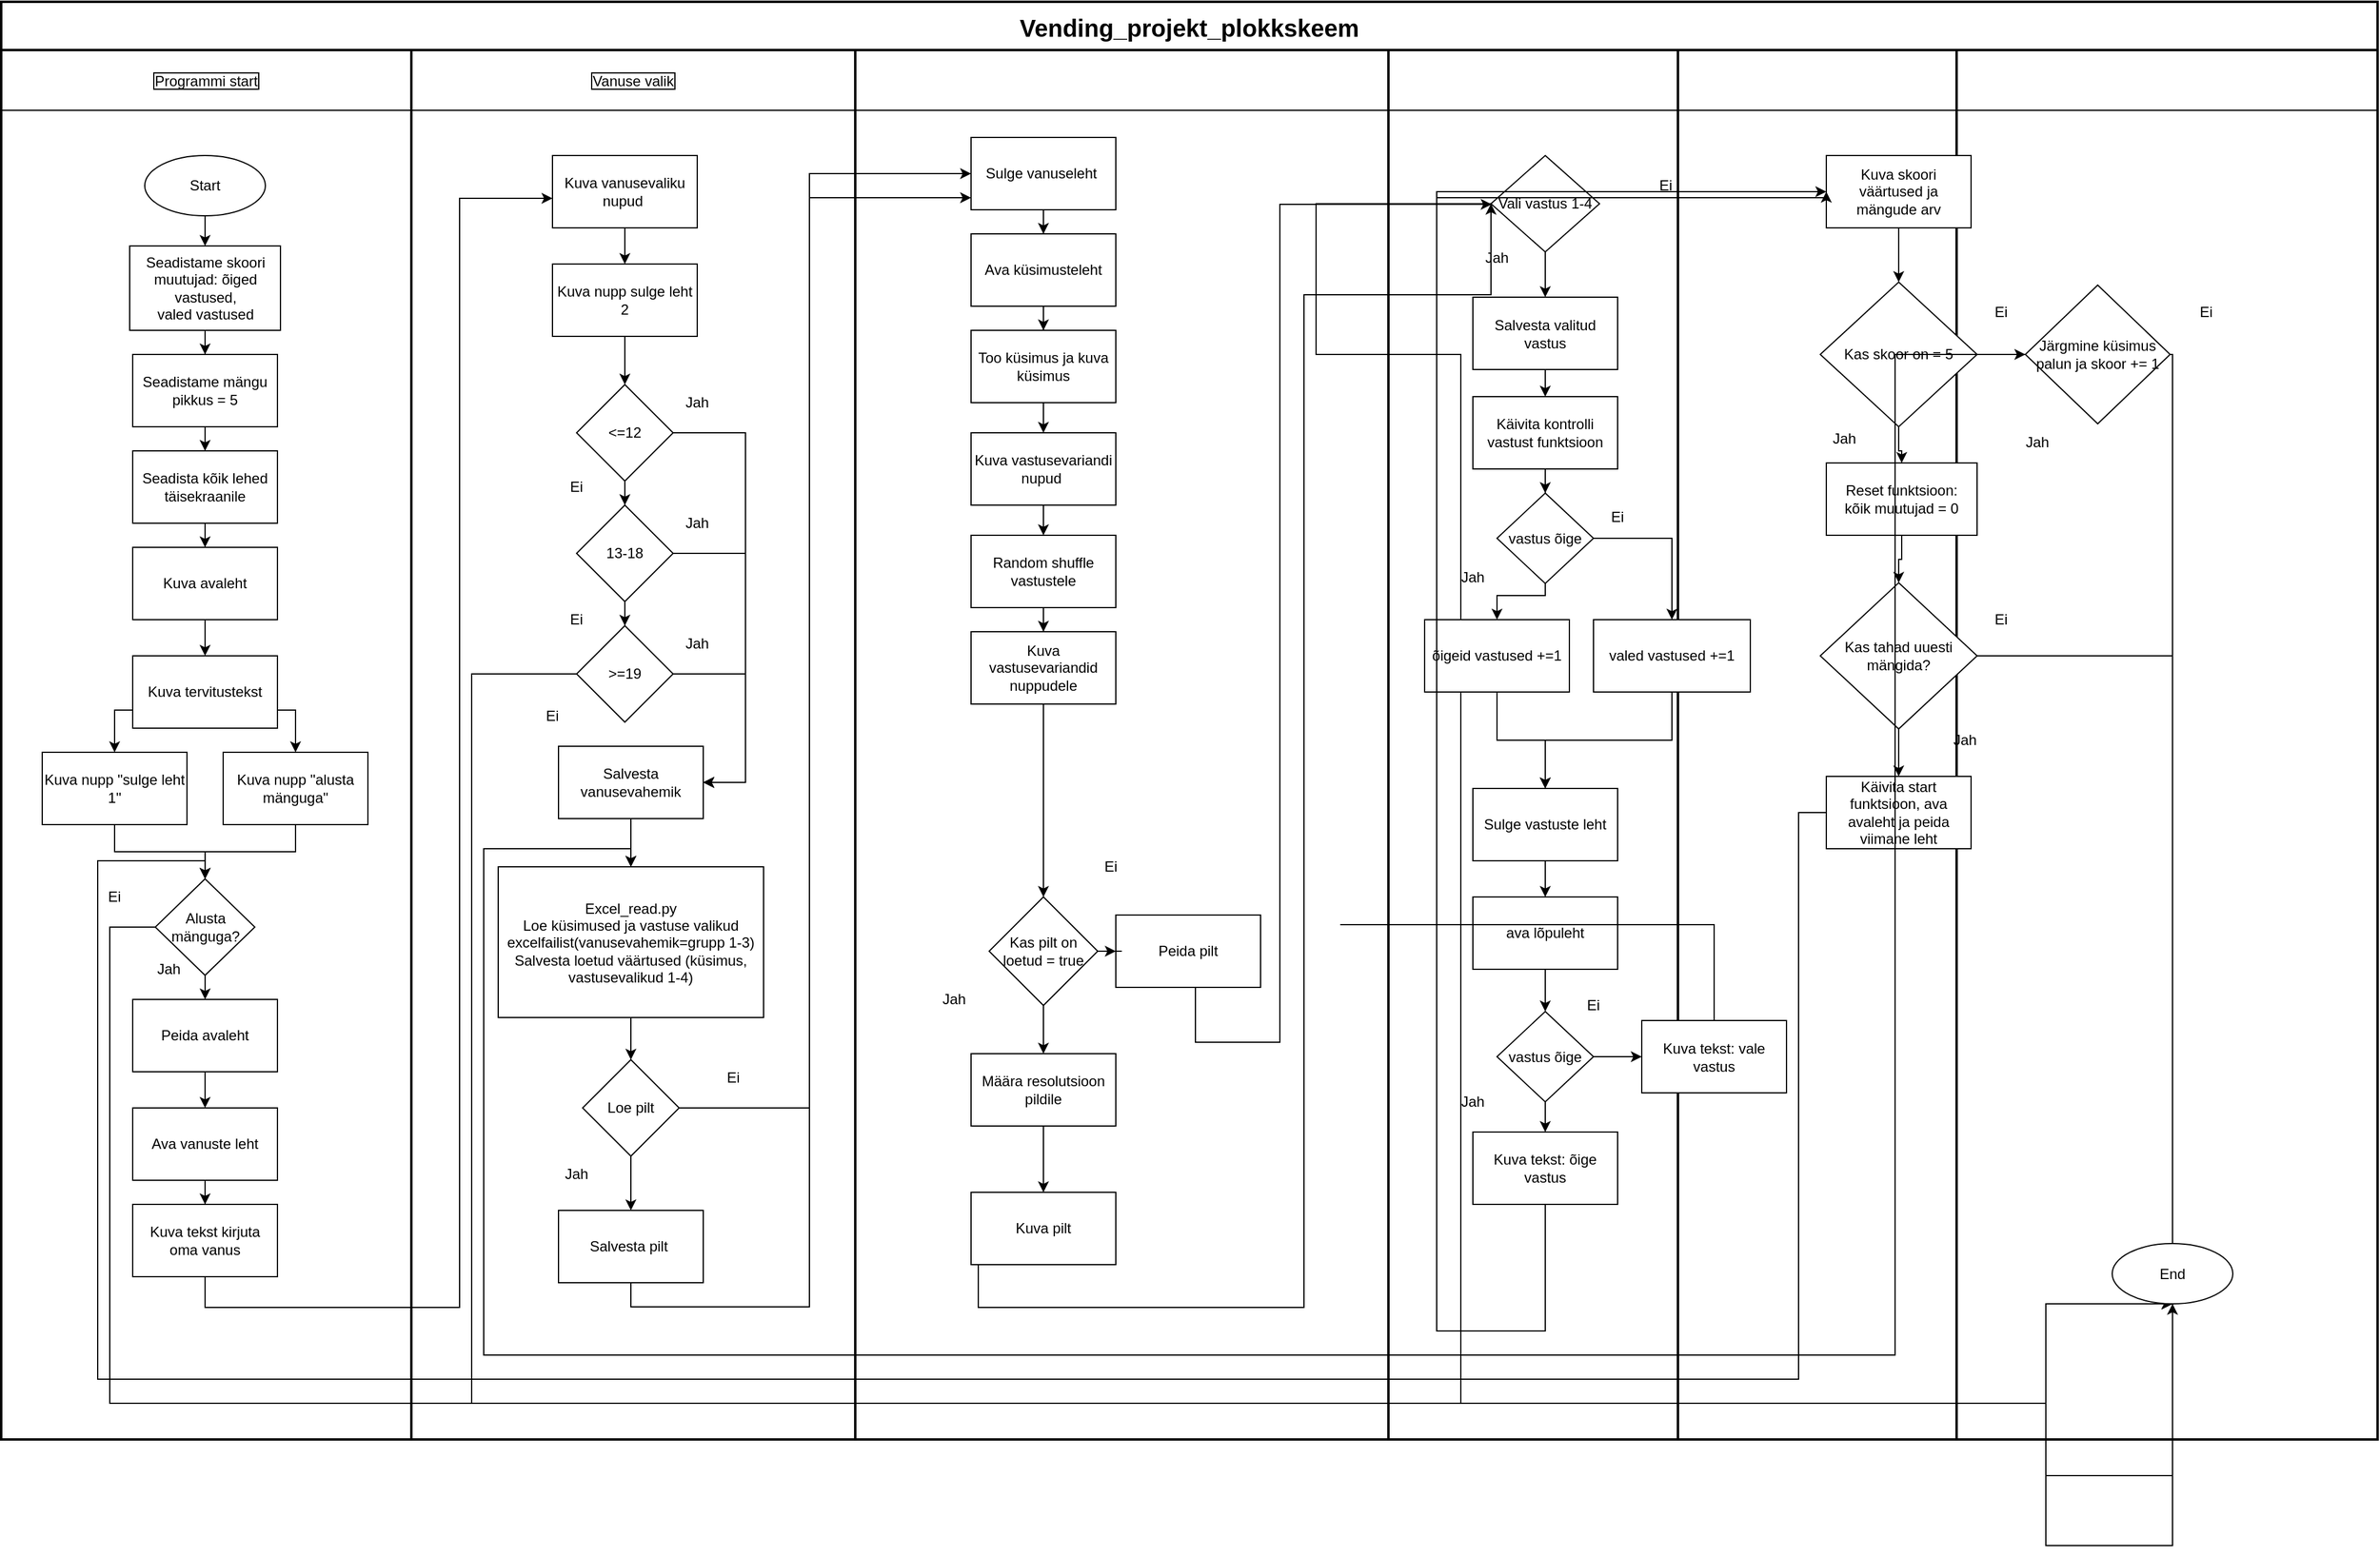 <mxfile version="20.6.0" type="github" pages="2">
  <diagram id="C5RBs43oDa-KdzZeNtuy" name="Test.py">
    <mxGraphModel dx="4091" dy="1058" grid="1" gridSize="10" guides="1" tooltips="1" connect="1" arrows="1" fold="1" page="1" pageScale="1" pageWidth="2339" pageHeight="3300" math="0" shadow="0">
      <root>
        <mxCell id="WIyWlLk6GJQsqaUBKTNV-0" />
        <mxCell id="WIyWlLk6GJQsqaUBKTNV-1" parent="WIyWlLk6GJQsqaUBKTNV-0" />
        <mxCell id="kF8S6U2vxt8Kwid--zTk-12" value="" style="edgeStyle=orthogonalEdgeStyle;rounded=0;orthogonalLoop=1;jettySize=auto;html=1;entryX=0.5;entryY=1;entryDx=0;entryDy=0;exitX=0;exitY=0.5;exitDx=0;exitDy=0;" edge="1" parent="WIyWlLk6GJQsqaUBKTNV-1" source="kF8S6U2vxt8Kwid--zTk-17" target="kF8S6U2vxt8Kwid--zTk-10">
          <mxGeometry relative="1" as="geometry">
            <mxPoint x="90" y="910" as="sourcePoint" />
            <mxPoint x="860" y="650" as="targetPoint" />
            <Array as="points">
              <mxPoint x="20" y="785" />
              <mxPoint x="20" y="1180" />
              <mxPoint x="1625" y="1180" />
              <mxPoint x="1625" y="1298" />
              <mxPoint x="1730" y="1298" />
            </Array>
          </mxGeometry>
        </mxCell>
        <mxCell id="kF8S6U2vxt8Kwid--zTk-41" value="" style="edgeStyle=orthogonalEdgeStyle;rounded=0;orthogonalLoop=1;jettySize=auto;html=1;exitX=0;exitY=0.5;exitDx=0;exitDy=0;entryX=0.5;entryY=1;entryDx=0;entryDy=0;" edge="1" parent="WIyWlLk6GJQsqaUBKTNV-1" source="kF8S6U2vxt8Kwid--zTk-38" target="kF8S6U2vxt8Kwid--zTk-10">
          <mxGeometry relative="1" as="geometry">
            <mxPoint x="860" y="510" as="targetPoint" />
            <Array as="points">
              <mxPoint x="320" y="575" />
              <mxPoint x="320" y="1180" />
              <mxPoint x="1625" y="1180" />
              <mxPoint x="1625" y="1098" />
            </Array>
          </mxGeometry>
        </mxCell>
        <mxCell id="kF8S6U2vxt8Kwid--zTk-154" value="" style="edgeStyle=orthogonalEdgeStyle;rounded=0;orthogonalLoop=1;jettySize=auto;html=1;entryX=0.5;entryY=1;entryDx=0;entryDy=0;" edge="1" parent="WIyWlLk6GJQsqaUBKTNV-1" source="kF8S6U2vxt8Kwid--zTk-146" target="kF8S6U2vxt8Kwid--zTk-10">
          <mxGeometry relative="1" as="geometry">
            <mxPoint x="1350" y="915" as="targetPoint" />
            <Array as="points">
              <mxPoint x="1730" y="560" />
              <mxPoint x="1730" y="1240" />
              <mxPoint x="1625" y="1240" />
            </Array>
          </mxGeometry>
        </mxCell>
        <mxCell id="kF8S6U2vxt8Kwid--zTk-171" value="" style="edgeStyle=orthogonalEdgeStyle;rounded=0;orthogonalLoop=1;jettySize=auto;html=1;entryX=0.5;entryY=1;entryDx=0;entryDy=0;" edge="1" parent="WIyWlLk6GJQsqaUBKTNV-1" source="kF8S6U2vxt8Kwid--zTk-166" target="kF8S6U2vxt8Kwid--zTk-10">
          <mxGeometry relative="1" as="geometry">
            <mxPoint x="1550" y="310" as="targetPoint" />
            <Array as="points">
              <mxPoint x="1730" y="310" />
              <mxPoint x="1730" y="1240" />
              <mxPoint x="1625" y="1240" />
            </Array>
          </mxGeometry>
        </mxCell>
        <mxCell id="kF8S6U2vxt8Kwid--zTk-175" value="" style="edgeStyle=orthogonalEdgeStyle;rounded=0;orthogonalLoop=1;jettySize=auto;html=1;entryX=0.5;entryY=1;entryDx=0;entryDy=0;" edge="1" parent="WIyWlLk6GJQsqaUBKTNV-1" source="kF8S6U2vxt8Kwid--zTk-173" target="kF8S6U2vxt8Kwid--zTk-10">
          <mxGeometry relative="1" as="geometry">
            <mxPoint x="1300" y="440" as="targetPoint" />
            <Array as="points">
              <mxPoint x="1020" y="310" />
              <mxPoint x="1140" y="310" />
              <mxPoint x="1140" y="1180" />
              <mxPoint x="1625" y="1180" />
              <mxPoint x="1625" y="1098" />
            </Array>
          </mxGeometry>
        </mxCell>
        <mxCell id="kF8S6U2vxt8Kwid--zTk-196" value="Vending_projekt_plokkskeem" style="shape=table;childLayout=tableLayout;startSize=40;collapsible=0;recursiveResize=0;expand=0;strokeWidth=2;fontSize=20;strokeColor=#000000;fontStyle=1" vertex="1" parent="WIyWlLk6GJQsqaUBKTNV-1">
          <mxGeometry x="-70" y="17.5" width="1970" height="1192.5" as="geometry" />
        </mxCell>
        <mxCell id="kF8S6U2vxt8Kwid--zTk-197" value="" style="shape=tableRow;horizontal=0;swimlaneHead=0;swimlaneBody=0;top=0;left=0;bottom=0;right=0;dropTarget=0;fontStyle=0;fillColor=none;points=[[0,0.5],[1,0.5]];portConstraint=eastwest;startSize=0;collapsible=0;recursiveResize=0;expand=0;" vertex="1" parent="kF8S6U2vxt8Kwid--zTk-196">
          <mxGeometry y="40" width="1970" height="1153" as="geometry" />
        </mxCell>
        <mxCell id="kF8S6U2vxt8Kwid--zTk-198" value="Programmi start" style="swimlane;swimlaneHead=0;swimlaneBody=0;fontStyle=0;connectable=0;fillColor=none;startSize=50;collapsible=0;recursiveResize=0;expand=0;labelBorderColor=default;" vertex="1" parent="kF8S6U2vxt8Kwid--zTk-197">
          <mxGeometry width="340" height="1153" as="geometry">
            <mxRectangle width="340" height="1153" as="alternateBounds" />
          </mxGeometry>
        </mxCell>
        <mxCell id="ykiYjJNZv1uQ2afATDwy-26" value="Start" style="ellipse;whiteSpace=wrap;html=1;" vertex="1" parent="kF8S6U2vxt8Kwid--zTk-198">
          <mxGeometry x="119" y="87.5" width="100" height="50" as="geometry" />
        </mxCell>
        <mxCell id="ykiYjJNZv1uQ2afATDwy-27" value="Seadistame skoori muutujad: õiged vastused,&lt;br&gt;valed vastused" style="whiteSpace=wrap;html=1;" vertex="1" parent="kF8S6U2vxt8Kwid--zTk-198">
          <mxGeometry x="106.5" y="162.5" width="125" height="70" as="geometry" />
        </mxCell>
        <mxCell id="ykiYjJNZv1uQ2afATDwy-28" value="" style="edgeStyle=orthogonalEdgeStyle;rounded=0;orthogonalLoop=1;jettySize=auto;html=1;" edge="1" parent="kF8S6U2vxt8Kwid--zTk-198" source="ykiYjJNZv1uQ2afATDwy-26" target="ykiYjJNZv1uQ2afATDwy-27">
          <mxGeometry relative="1" as="geometry" />
        </mxCell>
        <mxCell id="ykiYjJNZv1uQ2afATDwy-29" value="Seadistame mängu pikkus = 5" style="whiteSpace=wrap;html=1;" vertex="1" parent="kF8S6U2vxt8Kwid--zTk-198">
          <mxGeometry x="109" y="252.5" width="120" height="60" as="geometry" />
        </mxCell>
        <mxCell id="ykiYjJNZv1uQ2afATDwy-30" value="" style="edgeStyle=orthogonalEdgeStyle;rounded=0;orthogonalLoop=1;jettySize=auto;html=1;" edge="1" parent="kF8S6U2vxt8Kwid--zTk-198" source="ykiYjJNZv1uQ2afATDwy-27" target="ykiYjJNZv1uQ2afATDwy-29">
          <mxGeometry relative="1" as="geometry" />
        </mxCell>
        <mxCell id="kF8S6U2vxt8Kwid--zTk-0" value="Seadista kõik lehed täisekraanile" style="whiteSpace=wrap;html=1;" vertex="1" parent="kF8S6U2vxt8Kwid--zTk-198">
          <mxGeometry x="109" y="332.5" width="120" height="60" as="geometry" />
        </mxCell>
        <mxCell id="kF8S6U2vxt8Kwid--zTk-1" value="" style="edgeStyle=orthogonalEdgeStyle;rounded=0;orthogonalLoop=1;jettySize=auto;html=1;" edge="1" parent="kF8S6U2vxt8Kwid--zTk-198" source="ykiYjJNZv1uQ2afATDwy-29" target="kF8S6U2vxt8Kwid--zTk-0">
          <mxGeometry relative="1" as="geometry" />
        </mxCell>
        <mxCell id="kF8S6U2vxt8Kwid--zTk-2" value="Kuva avaleht" style="whiteSpace=wrap;html=1;" vertex="1" parent="kF8S6U2vxt8Kwid--zTk-198">
          <mxGeometry x="109" y="412.5" width="120" height="60" as="geometry" />
        </mxCell>
        <mxCell id="kF8S6U2vxt8Kwid--zTk-3" value="" style="edgeStyle=orthogonalEdgeStyle;rounded=0;orthogonalLoop=1;jettySize=auto;html=1;" edge="1" parent="kF8S6U2vxt8Kwid--zTk-198" source="kF8S6U2vxt8Kwid--zTk-0" target="kF8S6U2vxt8Kwid--zTk-2">
          <mxGeometry relative="1" as="geometry" />
        </mxCell>
        <mxCell id="kF8S6U2vxt8Kwid--zTk-4" value="Kuva tervitustekst" style="whiteSpace=wrap;html=1;" vertex="1" parent="kF8S6U2vxt8Kwid--zTk-198">
          <mxGeometry x="109" y="502.5" width="120" height="60" as="geometry" />
        </mxCell>
        <mxCell id="kF8S6U2vxt8Kwid--zTk-5" value="" style="edgeStyle=orthogonalEdgeStyle;rounded=0;orthogonalLoop=1;jettySize=auto;html=1;" edge="1" parent="kF8S6U2vxt8Kwid--zTk-198" source="kF8S6U2vxt8Kwid--zTk-2" target="kF8S6U2vxt8Kwid--zTk-4">
          <mxGeometry relative="1" as="geometry" />
        </mxCell>
        <mxCell id="kF8S6U2vxt8Kwid--zTk-6" value="Kuva nupp &quot;alusta mänguga&quot;" style="whiteSpace=wrap;html=1;" vertex="1" parent="kF8S6U2vxt8Kwid--zTk-198">
          <mxGeometry x="184" y="582.5" width="120" height="60" as="geometry" />
        </mxCell>
        <mxCell id="kF8S6U2vxt8Kwid--zTk-7" value="" style="edgeStyle=orthogonalEdgeStyle;rounded=0;orthogonalLoop=1;jettySize=auto;html=1;entryX=0.5;entryY=0;entryDx=0;entryDy=0;" edge="1" parent="kF8S6U2vxt8Kwid--zTk-198" source="kF8S6U2vxt8Kwid--zTk-4" target="kF8S6U2vxt8Kwid--zTk-6">
          <mxGeometry relative="1" as="geometry">
            <Array as="points">
              <mxPoint x="169" y="547.5" />
              <mxPoint x="244" y="547.5" />
            </Array>
          </mxGeometry>
        </mxCell>
        <mxCell id="kF8S6U2vxt8Kwid--zTk-8" value="Kuva nupp &quot;sulge leht 1&quot;" style="whiteSpace=wrap;html=1;" vertex="1" parent="kF8S6U2vxt8Kwid--zTk-198">
          <mxGeometry x="34" y="582.5" width="120" height="60" as="geometry" />
        </mxCell>
        <mxCell id="kF8S6U2vxt8Kwid--zTk-9" value="" style="edgeStyle=orthogonalEdgeStyle;rounded=0;orthogonalLoop=1;jettySize=auto;html=1;" edge="1" parent="kF8S6U2vxt8Kwid--zTk-198" source="kF8S6U2vxt8Kwid--zTk-4" target="kF8S6U2vxt8Kwid--zTk-8">
          <mxGeometry relative="1" as="geometry">
            <Array as="points">
              <mxPoint x="169" y="547.5" />
              <mxPoint x="94" y="547.5" />
            </Array>
          </mxGeometry>
        </mxCell>
        <mxCell id="kF8S6U2vxt8Kwid--zTk-13" value="Peida avaleht" style="whiteSpace=wrap;html=1;" vertex="1" parent="kF8S6U2vxt8Kwid--zTk-198">
          <mxGeometry x="109" y="787.5" width="120" height="60" as="geometry" />
        </mxCell>
        <mxCell id="kF8S6U2vxt8Kwid--zTk-15" value="Ava vanuste leht" style="whiteSpace=wrap;html=1;" vertex="1" parent="kF8S6U2vxt8Kwid--zTk-198">
          <mxGeometry x="109" y="877.5" width="120" height="60" as="geometry" />
        </mxCell>
        <mxCell id="kF8S6U2vxt8Kwid--zTk-16" value="" style="edgeStyle=orthogonalEdgeStyle;rounded=0;orthogonalLoop=1;jettySize=auto;html=1;" edge="1" parent="kF8S6U2vxt8Kwid--zTk-198" source="kF8S6U2vxt8Kwid--zTk-13" target="kF8S6U2vxt8Kwid--zTk-15">
          <mxGeometry relative="1" as="geometry" />
        </mxCell>
        <mxCell id="kF8S6U2vxt8Kwid--zTk-21" value="" style="edgeStyle=orthogonalEdgeStyle;rounded=0;orthogonalLoop=1;jettySize=auto;html=1;" edge="1" parent="kF8S6U2vxt8Kwid--zTk-198" source="kF8S6U2vxt8Kwid--zTk-17" target="kF8S6U2vxt8Kwid--zTk-13">
          <mxGeometry relative="1" as="geometry" />
        </mxCell>
        <mxCell id="kF8S6U2vxt8Kwid--zTk-17" value="Alusta mänguga?" style="rhombus;whiteSpace=wrap;html=1;" vertex="1" parent="kF8S6U2vxt8Kwid--zTk-198">
          <mxGeometry x="127.75" y="687.5" width="82.5" height="80" as="geometry" />
        </mxCell>
        <mxCell id="kF8S6U2vxt8Kwid--zTk-20" value="" style="edgeStyle=orthogonalEdgeStyle;rounded=0;orthogonalLoop=1;jettySize=auto;html=1;" edge="1" parent="kF8S6U2vxt8Kwid--zTk-198" source="kF8S6U2vxt8Kwid--zTk-6" target="kF8S6U2vxt8Kwid--zTk-17">
          <mxGeometry relative="1" as="geometry" />
        </mxCell>
        <mxCell id="kF8S6U2vxt8Kwid--zTk-19" value="" style="edgeStyle=orthogonalEdgeStyle;rounded=0;orthogonalLoop=1;jettySize=auto;html=1;" edge="1" parent="kF8S6U2vxt8Kwid--zTk-198" source="kF8S6U2vxt8Kwid--zTk-8" target="kF8S6U2vxt8Kwid--zTk-17">
          <mxGeometry relative="1" as="geometry" />
        </mxCell>
        <mxCell id="kF8S6U2vxt8Kwid--zTk-22" value="Ei" style="text;html=1;strokeColor=none;fillColor=none;align=center;verticalAlign=middle;whiteSpace=wrap;rounded=0;" vertex="1" parent="kF8S6U2vxt8Kwid--zTk-198">
          <mxGeometry x="64" y="687.5" width="60" height="30" as="geometry" />
        </mxCell>
        <mxCell id="kF8S6U2vxt8Kwid--zTk-23" value="Jah" style="text;html=1;strokeColor=none;fillColor=none;align=center;verticalAlign=middle;whiteSpace=wrap;rounded=0;" vertex="1" parent="kF8S6U2vxt8Kwid--zTk-198">
          <mxGeometry x="109" y="747.5" width="60" height="30" as="geometry" />
        </mxCell>
        <mxCell id="kF8S6U2vxt8Kwid--zTk-24" value="Kuva tekst kirjuta oma vanus" style="whiteSpace=wrap;html=1;" vertex="1" parent="kF8S6U2vxt8Kwid--zTk-198">
          <mxGeometry x="109" y="957.5" width="120" height="60" as="geometry" />
        </mxCell>
        <mxCell id="kF8S6U2vxt8Kwid--zTk-25" value="" style="edgeStyle=orthogonalEdgeStyle;rounded=0;orthogonalLoop=1;jettySize=auto;html=1;" edge="1" parent="kF8S6U2vxt8Kwid--zTk-198" source="kF8S6U2vxt8Kwid--zTk-15" target="kF8S6U2vxt8Kwid--zTk-24">
          <mxGeometry relative="1" as="geometry" />
        </mxCell>
        <mxCell id="kF8S6U2vxt8Kwid--zTk-199" value="Vanuse valik" style="swimlane;swimlaneHead=0;swimlaneBody=0;fontStyle=0;connectable=0;fillColor=none;startSize=50;collapsible=0;recursiveResize=0;expand=0;labelBorderColor=default;labelBackgroundColor=none;" vertex="1" parent="kF8S6U2vxt8Kwid--zTk-197">
          <mxGeometry x="340" width="368" height="1153" as="geometry">
            <mxRectangle width="368" height="1153" as="alternateBounds" />
          </mxGeometry>
        </mxCell>
        <mxCell id="kF8S6U2vxt8Kwid--zTk-27" value="Kuva vanusevaliku nupud&amp;nbsp;" style="whiteSpace=wrap;html=1;" vertex="1" parent="kF8S6U2vxt8Kwid--zTk-199">
          <mxGeometry x="117" y="87.5" width="120" height="60" as="geometry" />
        </mxCell>
        <mxCell id="kF8S6U2vxt8Kwid--zTk-32" value="Kuva nupp sulge leht 2" style="whiteSpace=wrap;html=1;" vertex="1" parent="kF8S6U2vxt8Kwid--zTk-199">
          <mxGeometry x="117" y="177.5" width="120" height="60" as="geometry" />
        </mxCell>
        <mxCell id="kF8S6U2vxt8Kwid--zTk-33" value="" style="edgeStyle=orthogonalEdgeStyle;rounded=0;orthogonalLoop=1;jettySize=auto;html=1;" edge="1" parent="kF8S6U2vxt8Kwid--zTk-199" source="kF8S6U2vxt8Kwid--zTk-27" target="kF8S6U2vxt8Kwid--zTk-32">
          <mxGeometry relative="1" as="geometry" />
        </mxCell>
        <mxCell id="kF8S6U2vxt8Kwid--zTk-34" value="&amp;lt;=12" style="rhombus;whiteSpace=wrap;html=1;" vertex="1" parent="kF8S6U2vxt8Kwid--zTk-199">
          <mxGeometry x="137" y="277.5" width="80" height="80" as="geometry" />
        </mxCell>
        <mxCell id="kF8S6U2vxt8Kwid--zTk-35" value="" style="edgeStyle=orthogonalEdgeStyle;rounded=0;orthogonalLoop=1;jettySize=auto;html=1;" edge="1" parent="kF8S6U2vxt8Kwid--zTk-199" source="kF8S6U2vxt8Kwid--zTk-32" target="kF8S6U2vxt8Kwid--zTk-34">
          <mxGeometry relative="1" as="geometry" />
        </mxCell>
        <mxCell id="kF8S6U2vxt8Kwid--zTk-36" value="13-18" style="rhombus;whiteSpace=wrap;html=1;" vertex="1" parent="kF8S6U2vxt8Kwid--zTk-199">
          <mxGeometry x="137" y="377.5" width="80" height="80" as="geometry" />
        </mxCell>
        <mxCell id="kF8S6U2vxt8Kwid--zTk-37" value="" style="edgeStyle=orthogonalEdgeStyle;rounded=0;orthogonalLoop=1;jettySize=auto;html=1;" edge="1" parent="kF8S6U2vxt8Kwid--zTk-199" source="kF8S6U2vxt8Kwid--zTk-34" target="kF8S6U2vxt8Kwid--zTk-36">
          <mxGeometry relative="1" as="geometry" />
        </mxCell>
        <mxCell id="kF8S6U2vxt8Kwid--zTk-38" value="&amp;gt;=19" style="rhombus;whiteSpace=wrap;html=1;" vertex="1" parent="kF8S6U2vxt8Kwid--zTk-199">
          <mxGeometry x="137" y="477.5" width="80" height="80" as="geometry" />
        </mxCell>
        <mxCell id="kF8S6U2vxt8Kwid--zTk-39" value="" style="edgeStyle=orthogonalEdgeStyle;rounded=0;orthogonalLoop=1;jettySize=auto;html=1;" edge="1" parent="kF8S6U2vxt8Kwid--zTk-199" source="kF8S6U2vxt8Kwid--zTk-36" target="kF8S6U2vxt8Kwid--zTk-38">
          <mxGeometry relative="1" as="geometry" />
        </mxCell>
        <mxCell id="kF8S6U2vxt8Kwid--zTk-42" value="Salvesta vanusevahemik" style="whiteSpace=wrap;html=1;" vertex="1" parent="kF8S6U2vxt8Kwid--zTk-199">
          <mxGeometry x="122" y="577.5" width="120" height="60" as="geometry" />
        </mxCell>
        <mxCell id="kF8S6U2vxt8Kwid--zTk-43" value="" style="edgeStyle=orthogonalEdgeStyle;rounded=0;orthogonalLoop=1;jettySize=auto;html=1;entryX=1;entryY=0.5;entryDx=0;entryDy=0;" edge="1" parent="kF8S6U2vxt8Kwid--zTk-199" source="kF8S6U2vxt8Kwid--zTk-34" target="kF8S6U2vxt8Kwid--zTk-42">
          <mxGeometry relative="1" as="geometry">
            <Array as="points">
              <mxPoint x="277" y="317.5" />
              <mxPoint x="277" y="607.5" />
            </Array>
          </mxGeometry>
        </mxCell>
        <mxCell id="kF8S6U2vxt8Kwid--zTk-47" value="" style="edgeStyle=orthogonalEdgeStyle;rounded=0;orthogonalLoop=1;jettySize=auto;html=1;entryX=1;entryY=0.5;entryDx=0;entryDy=0;" edge="1" parent="kF8S6U2vxt8Kwid--zTk-199" source="kF8S6U2vxt8Kwid--zTk-36" target="kF8S6U2vxt8Kwid--zTk-42">
          <mxGeometry relative="1" as="geometry">
            <Array as="points">
              <mxPoint x="277" y="417.5" />
              <mxPoint x="277" y="607.5" />
            </Array>
          </mxGeometry>
        </mxCell>
        <mxCell id="kF8S6U2vxt8Kwid--zTk-51" value="" style="edgeStyle=orthogonalEdgeStyle;rounded=0;orthogonalLoop=1;jettySize=auto;html=1;entryX=1;entryY=0.5;entryDx=0;entryDy=0;" edge="1" parent="kF8S6U2vxt8Kwid--zTk-199" source="kF8S6U2vxt8Kwid--zTk-38" target="kF8S6U2vxt8Kwid--zTk-42">
          <mxGeometry relative="1" as="geometry">
            <mxPoint x="477" y="257.5" as="targetPoint" />
            <Array as="points">
              <mxPoint x="277" y="517.5" />
              <mxPoint x="277" y="607.5" />
            </Array>
          </mxGeometry>
        </mxCell>
        <mxCell id="kF8S6U2vxt8Kwid--zTk-44" value="Jah" style="text;html=1;strokeColor=none;fillColor=none;align=center;verticalAlign=middle;whiteSpace=wrap;rounded=0;" vertex="1" parent="kF8S6U2vxt8Kwid--zTk-199">
          <mxGeometry x="207" y="277.5" width="60" height="30" as="geometry" />
        </mxCell>
        <mxCell id="kF8S6U2vxt8Kwid--zTk-45" value="Ei" style="text;html=1;strokeColor=none;fillColor=none;align=center;verticalAlign=middle;whiteSpace=wrap;rounded=0;" vertex="1" parent="kF8S6U2vxt8Kwid--zTk-199">
          <mxGeometry x="107" y="347.5" width="60" height="30" as="geometry" />
        </mxCell>
        <mxCell id="kF8S6U2vxt8Kwid--zTk-48" value="Jah" style="text;html=1;strokeColor=none;fillColor=none;align=center;verticalAlign=middle;whiteSpace=wrap;rounded=0;" vertex="1" parent="kF8S6U2vxt8Kwid--zTk-199">
          <mxGeometry x="207" y="377.5" width="60" height="30" as="geometry" />
        </mxCell>
        <mxCell id="kF8S6U2vxt8Kwid--zTk-49" value="Ei" style="text;html=1;strokeColor=none;fillColor=none;align=center;verticalAlign=middle;whiteSpace=wrap;rounded=0;" vertex="1" parent="kF8S6U2vxt8Kwid--zTk-199">
          <mxGeometry x="107" y="457.5" width="60" height="30" as="geometry" />
        </mxCell>
        <mxCell id="kF8S6U2vxt8Kwid--zTk-52" value="Ei" style="text;html=1;strokeColor=none;fillColor=none;align=center;verticalAlign=middle;whiteSpace=wrap;rounded=0;" vertex="1" parent="kF8S6U2vxt8Kwid--zTk-199">
          <mxGeometry x="87" y="537.5" width="60" height="30" as="geometry" />
        </mxCell>
        <mxCell id="kF8S6U2vxt8Kwid--zTk-57" value="Jah" style="text;html=1;strokeColor=none;fillColor=none;align=center;verticalAlign=middle;whiteSpace=wrap;rounded=0;" vertex="1" parent="kF8S6U2vxt8Kwid--zTk-199">
          <mxGeometry x="207" y="477.5" width="60" height="30" as="geometry" />
        </mxCell>
        <mxCell id="kF8S6U2vxt8Kwid--zTk-58" value="Excel_read.py&lt;br&gt;Loe küsimused ja vastuse valikud excelfailist(vanusevahemik=grupp 1-3)&lt;br&gt;Salvesta loetud väärtused (küsimus, vastusevalikud 1-4)" style="whiteSpace=wrap;html=1;" vertex="1" parent="kF8S6U2vxt8Kwid--zTk-199">
          <mxGeometry x="72" y="677.5" width="220" height="125" as="geometry" />
        </mxCell>
        <mxCell id="kF8S6U2vxt8Kwid--zTk-59" value="" style="edgeStyle=orthogonalEdgeStyle;rounded=0;orthogonalLoop=1;jettySize=auto;html=1;" edge="1" parent="kF8S6U2vxt8Kwid--zTk-199" source="kF8S6U2vxt8Kwid--zTk-42" target="kF8S6U2vxt8Kwid--zTk-58">
          <mxGeometry relative="1" as="geometry" />
        </mxCell>
        <mxCell id="kF8S6U2vxt8Kwid--zTk-63" value="Loe pilt" style="rhombus;whiteSpace=wrap;html=1;" vertex="1" parent="kF8S6U2vxt8Kwid--zTk-199">
          <mxGeometry x="142" y="837.5" width="80" height="80" as="geometry" />
        </mxCell>
        <mxCell id="kF8S6U2vxt8Kwid--zTk-64" value="" style="edgeStyle=orthogonalEdgeStyle;rounded=0;orthogonalLoop=1;jettySize=auto;html=1;" edge="1" parent="kF8S6U2vxt8Kwid--zTk-199" source="kF8S6U2vxt8Kwid--zTk-58" target="kF8S6U2vxt8Kwid--zTk-63">
          <mxGeometry relative="1" as="geometry" />
        </mxCell>
        <mxCell id="kF8S6U2vxt8Kwid--zTk-65" value="Salvesta pilt&amp;nbsp;" style="whiteSpace=wrap;html=1;" vertex="1" parent="kF8S6U2vxt8Kwid--zTk-199">
          <mxGeometry x="122" y="962.5" width="120" height="60" as="geometry" />
        </mxCell>
        <mxCell id="kF8S6U2vxt8Kwid--zTk-66" value="" style="edgeStyle=orthogonalEdgeStyle;rounded=0;orthogonalLoop=1;jettySize=auto;html=1;" edge="1" parent="kF8S6U2vxt8Kwid--zTk-199" source="kF8S6U2vxt8Kwid--zTk-63" target="kF8S6U2vxt8Kwid--zTk-65">
          <mxGeometry relative="1" as="geometry" />
        </mxCell>
        <mxCell id="kF8S6U2vxt8Kwid--zTk-67" value="Jah" style="text;html=1;strokeColor=none;fillColor=none;align=center;verticalAlign=middle;whiteSpace=wrap;rounded=0;" vertex="1" parent="kF8S6U2vxt8Kwid--zTk-199">
          <mxGeometry x="107" y="917.5" width="60" height="30" as="geometry" />
        </mxCell>
        <mxCell id="kF8S6U2vxt8Kwid--zTk-70" value="Ei" style="text;html=1;strokeColor=none;fillColor=none;align=center;verticalAlign=middle;whiteSpace=wrap;rounded=0;" vertex="1" parent="kF8S6U2vxt8Kwid--zTk-199">
          <mxGeometry x="237" y="837.5" width="60" height="30" as="geometry" />
        </mxCell>
        <mxCell id="kF8S6U2vxt8Kwid--zTk-200" value="" style="swimlane;swimlaneHead=0;swimlaneBody=0;fontStyle=0;connectable=0;fillColor=none;startSize=50;collapsible=0;recursiveResize=0;expand=0;" vertex="1" parent="kF8S6U2vxt8Kwid--zTk-197">
          <mxGeometry x="708" width="442" height="1153" as="geometry">
            <mxRectangle width="442" height="1153" as="alternateBounds" />
          </mxGeometry>
        </mxCell>
        <mxCell id="kF8S6U2vxt8Kwid--zTk-95" value="Peida pilt" style="whiteSpace=wrap;html=1;" vertex="1" parent="kF8S6U2vxt8Kwid--zTk-200">
          <mxGeometry x="216" y="717.5" width="120" height="60" as="geometry" />
        </mxCell>
        <mxCell id="kF8S6U2vxt8Kwid--zTk-68" value="Sulge vanuseleht&amp;nbsp;" style="whiteSpace=wrap;html=1;" vertex="1" parent="kF8S6U2vxt8Kwid--zTk-200">
          <mxGeometry x="96" y="72.5" width="120" height="60" as="geometry" />
        </mxCell>
        <mxCell id="kF8S6U2vxt8Kwid--zTk-71" value="Ava küsimusteleht" style="whiteSpace=wrap;html=1;" vertex="1" parent="kF8S6U2vxt8Kwid--zTk-200">
          <mxGeometry x="96" y="152.5" width="120" height="60" as="geometry" />
        </mxCell>
        <mxCell id="kF8S6U2vxt8Kwid--zTk-72" value="" style="edgeStyle=orthogonalEdgeStyle;rounded=0;orthogonalLoop=1;jettySize=auto;html=1;" edge="1" parent="kF8S6U2vxt8Kwid--zTk-200" source="kF8S6U2vxt8Kwid--zTk-68" target="kF8S6U2vxt8Kwid--zTk-71">
          <mxGeometry relative="1" as="geometry" />
        </mxCell>
        <mxCell id="kF8S6U2vxt8Kwid--zTk-78" value="Too küsimus ja kuva küsimus" style="whiteSpace=wrap;html=1;" vertex="1" parent="kF8S6U2vxt8Kwid--zTk-200">
          <mxGeometry x="96" y="232.5" width="120" height="60" as="geometry" />
        </mxCell>
        <mxCell id="kF8S6U2vxt8Kwid--zTk-79" value="" style="edgeStyle=orthogonalEdgeStyle;rounded=0;orthogonalLoop=1;jettySize=auto;html=1;" edge="1" parent="kF8S6U2vxt8Kwid--zTk-200" source="kF8S6U2vxt8Kwid--zTk-71" target="kF8S6U2vxt8Kwid--zTk-78">
          <mxGeometry relative="1" as="geometry" />
        </mxCell>
        <mxCell id="kF8S6U2vxt8Kwid--zTk-80" value="Kuva vastusevariandi nupud&amp;nbsp;" style="whiteSpace=wrap;html=1;" vertex="1" parent="kF8S6U2vxt8Kwid--zTk-200">
          <mxGeometry x="96" y="317.5" width="120" height="60" as="geometry" />
        </mxCell>
        <mxCell id="kF8S6U2vxt8Kwid--zTk-81" value="" style="edgeStyle=orthogonalEdgeStyle;rounded=0;orthogonalLoop=1;jettySize=auto;html=1;" edge="1" parent="kF8S6U2vxt8Kwid--zTk-200" source="kF8S6U2vxt8Kwid--zTk-78" target="kF8S6U2vxt8Kwid--zTk-80">
          <mxGeometry relative="1" as="geometry" />
        </mxCell>
        <mxCell id="kF8S6U2vxt8Kwid--zTk-83" value="Random shuffle vastustele" style="whiteSpace=wrap;html=1;" vertex="1" parent="kF8S6U2vxt8Kwid--zTk-200">
          <mxGeometry x="96" y="402.5" width="120" height="60" as="geometry" />
        </mxCell>
        <mxCell id="kF8S6U2vxt8Kwid--zTk-84" value="" style="edgeStyle=orthogonalEdgeStyle;rounded=0;orthogonalLoop=1;jettySize=auto;html=1;" edge="1" parent="kF8S6U2vxt8Kwid--zTk-200" source="kF8S6U2vxt8Kwid--zTk-80" target="kF8S6U2vxt8Kwid--zTk-83">
          <mxGeometry relative="1" as="geometry" />
        </mxCell>
        <mxCell id="kF8S6U2vxt8Kwid--zTk-91" value="" style="edgeStyle=orthogonalEdgeStyle;rounded=0;orthogonalLoop=1;jettySize=auto;html=1;" edge="1" parent="kF8S6U2vxt8Kwid--zTk-200" source="kF8S6U2vxt8Kwid--zTk-86" target="kF8S6U2vxt8Kwid--zTk-90">
          <mxGeometry relative="1" as="geometry" />
        </mxCell>
        <mxCell id="kF8S6U2vxt8Kwid--zTk-86" value="Kuva vastusevariandid nuppudele" style="whiteSpace=wrap;html=1;" vertex="1" parent="kF8S6U2vxt8Kwid--zTk-200">
          <mxGeometry x="96" y="482.5" width="120" height="60" as="geometry" />
        </mxCell>
        <mxCell id="kF8S6U2vxt8Kwid--zTk-87" value="" style="edgeStyle=orthogonalEdgeStyle;rounded=0;orthogonalLoop=1;jettySize=auto;html=1;" edge="1" parent="kF8S6U2vxt8Kwid--zTk-200" source="kF8S6U2vxt8Kwid--zTk-83" target="kF8S6U2vxt8Kwid--zTk-86">
          <mxGeometry relative="1" as="geometry" />
        </mxCell>
        <mxCell id="kF8S6U2vxt8Kwid--zTk-93" value="" style="edgeStyle=orthogonalEdgeStyle;rounded=0;orthogonalLoop=1;jettySize=auto;html=1;" edge="1" parent="kF8S6U2vxt8Kwid--zTk-200" source="kF8S6U2vxt8Kwid--zTk-90" target="kF8S6U2vxt8Kwid--zTk-92">
          <mxGeometry relative="1" as="geometry" />
        </mxCell>
        <mxCell id="kF8S6U2vxt8Kwid--zTk-99" value="" style="edgeStyle=orthogonalEdgeStyle;rounded=0;orthogonalLoop=1;jettySize=auto;html=1;" edge="1" parent="kF8S6U2vxt8Kwid--zTk-200" source="kF8S6U2vxt8Kwid--zTk-92" target="kF8S6U2vxt8Kwid--zTk-98">
          <mxGeometry relative="1" as="geometry" />
        </mxCell>
        <mxCell id="kF8S6U2vxt8Kwid--zTk-92" value="Määra resolutsioon pildile" style="whiteSpace=wrap;html=1;" vertex="1" parent="kF8S6U2vxt8Kwid--zTk-200">
          <mxGeometry x="96" y="832.5" width="120" height="60" as="geometry" />
        </mxCell>
        <mxCell id="kF8S6U2vxt8Kwid--zTk-94" value="Jah" style="text;html=1;strokeColor=none;fillColor=none;align=center;verticalAlign=middle;whiteSpace=wrap;rounded=0;" vertex="1" parent="kF8S6U2vxt8Kwid--zTk-200">
          <mxGeometry x="52" y="772.5" width="60" height="30" as="geometry" />
        </mxCell>
        <mxCell id="kF8S6U2vxt8Kwid--zTk-97" value="Ei" style="text;html=1;strokeColor=none;fillColor=none;align=center;verticalAlign=middle;whiteSpace=wrap;rounded=0;" vertex="1" parent="kF8S6U2vxt8Kwid--zTk-200">
          <mxGeometry x="182" y="662.5" width="60" height="30" as="geometry" />
        </mxCell>
        <mxCell id="kF8S6U2vxt8Kwid--zTk-208" value="" style="edgeStyle=orthogonalEdgeStyle;rounded=0;orthogonalLoop=1;jettySize=auto;html=1;fontSize=20;" edge="1" parent="kF8S6U2vxt8Kwid--zTk-200" source="kF8S6U2vxt8Kwid--zTk-90" target="kF8S6U2vxt8Kwid--zTk-95">
          <mxGeometry relative="1" as="geometry" />
        </mxCell>
        <mxCell id="kF8S6U2vxt8Kwid--zTk-90" value="Kas pilt on loetud = true" style="rhombus;whiteSpace=wrap;html=1;" vertex="1" parent="kF8S6U2vxt8Kwid--zTk-200">
          <mxGeometry x="111" y="702.5" width="90" height="90" as="geometry" />
        </mxCell>
        <mxCell id="kF8S6U2vxt8Kwid--zTk-98" value="Kuva pilt" style="whiteSpace=wrap;html=1;" vertex="1" parent="kF8S6U2vxt8Kwid--zTk-200">
          <mxGeometry x="96" y="947.5" width="120" height="60" as="geometry" />
        </mxCell>
        <mxCell id="kF8S6U2vxt8Kwid--zTk-201" value="" style="swimlane;swimlaneHead=0;swimlaneBody=0;fontStyle=0;connectable=0;fillColor=none;startSize=50;collapsible=0;recursiveResize=0;expand=0;" vertex="1" parent="kF8S6U2vxt8Kwid--zTk-197">
          <mxGeometry x="1150" width="240" height="1153" as="geometry">
            <mxRectangle width="240" height="1153" as="alternateBounds" />
          </mxGeometry>
        </mxCell>
        <mxCell id="kF8S6U2vxt8Kwid--zTk-100" value="Käivita kontrolli vastust funktsioon" style="whiteSpace=wrap;html=1;" vertex="1" parent="kF8S6U2vxt8Kwid--zTk-201">
          <mxGeometry x="70" y="287.5" width="120" height="60" as="geometry" />
        </mxCell>
        <mxCell id="kF8S6U2vxt8Kwid--zTk-103" value="vastus õige" style="rhombus;whiteSpace=wrap;html=1;" vertex="1" parent="kF8S6U2vxt8Kwid--zTk-201">
          <mxGeometry x="90" y="367.5" width="80" height="75" as="geometry" />
        </mxCell>
        <mxCell id="kF8S6U2vxt8Kwid--zTk-104" value="" style="edgeStyle=orthogonalEdgeStyle;rounded=0;orthogonalLoop=1;jettySize=auto;html=1;" edge="1" parent="kF8S6U2vxt8Kwid--zTk-201" source="kF8S6U2vxt8Kwid--zTk-100" target="kF8S6U2vxt8Kwid--zTk-103">
          <mxGeometry relative="1" as="geometry" />
        </mxCell>
        <mxCell id="kF8S6U2vxt8Kwid--zTk-105" value="õigeid vastused +=1" style="whiteSpace=wrap;html=1;" vertex="1" parent="kF8S6U2vxt8Kwid--zTk-201">
          <mxGeometry x="30" y="472.5" width="120" height="60" as="geometry" />
        </mxCell>
        <mxCell id="kF8S6U2vxt8Kwid--zTk-106" value="" style="edgeStyle=orthogonalEdgeStyle;rounded=0;orthogonalLoop=1;jettySize=auto;html=1;" edge="1" parent="kF8S6U2vxt8Kwid--zTk-201" source="kF8S6U2vxt8Kwid--zTk-103" target="kF8S6U2vxt8Kwid--zTk-105">
          <mxGeometry relative="1" as="geometry">
            <Array as="points">
              <mxPoint x="130" y="452.5" />
              <mxPoint x="90" y="452.5" />
            </Array>
          </mxGeometry>
        </mxCell>
        <mxCell id="kF8S6U2vxt8Kwid--zTk-107" value="Jah" style="text;html=1;strokeColor=none;fillColor=none;align=center;verticalAlign=middle;whiteSpace=wrap;rounded=0;" vertex="1" parent="kF8S6U2vxt8Kwid--zTk-201">
          <mxGeometry x="40" y="422.5" width="60" height="30" as="geometry" />
        </mxCell>
        <mxCell id="kF8S6U2vxt8Kwid--zTk-108" value="valed vastused +=1" style="whiteSpace=wrap;html=1;" vertex="1" parent="kF8S6U2vxt8Kwid--zTk-201">
          <mxGeometry x="170" y="472.5" width="130" height="60" as="geometry" />
        </mxCell>
        <mxCell id="kF8S6U2vxt8Kwid--zTk-109" value="" style="edgeStyle=orthogonalEdgeStyle;rounded=0;orthogonalLoop=1;jettySize=auto;html=1;exitX=1;exitY=0.5;exitDx=0;exitDy=0;" edge="1" parent="kF8S6U2vxt8Kwid--zTk-201" source="kF8S6U2vxt8Kwid--zTk-103" target="kF8S6U2vxt8Kwid--zTk-108">
          <mxGeometry relative="1" as="geometry" />
        </mxCell>
        <mxCell id="kF8S6U2vxt8Kwid--zTk-110" value="Ei" style="text;html=1;strokeColor=none;fillColor=none;align=center;verticalAlign=middle;whiteSpace=wrap;rounded=0;" vertex="1" parent="kF8S6U2vxt8Kwid--zTk-201">
          <mxGeometry x="160" y="377.5" width="60" height="20" as="geometry" />
        </mxCell>
        <mxCell id="kF8S6U2vxt8Kwid--zTk-111" value="Sulge vastuste leht" style="whiteSpace=wrap;html=1;" vertex="1" parent="kF8S6U2vxt8Kwid--zTk-201">
          <mxGeometry x="70" y="612.5" width="120" height="60" as="geometry" />
        </mxCell>
        <mxCell id="kF8S6U2vxt8Kwid--zTk-112" value="" style="edgeStyle=orthogonalEdgeStyle;rounded=0;orthogonalLoop=1;jettySize=auto;html=1;" edge="1" parent="kF8S6U2vxt8Kwid--zTk-201" source="kF8S6U2vxt8Kwid--zTk-105" target="kF8S6U2vxt8Kwid--zTk-111">
          <mxGeometry relative="1" as="geometry" />
        </mxCell>
        <mxCell id="kF8S6U2vxt8Kwid--zTk-113" value="" style="edgeStyle=orthogonalEdgeStyle;rounded=0;orthogonalLoop=1;jettySize=auto;html=1;" edge="1" parent="kF8S6U2vxt8Kwid--zTk-201" source="kF8S6U2vxt8Kwid--zTk-108" target="kF8S6U2vxt8Kwid--zTk-111">
          <mxGeometry relative="1" as="geometry" />
        </mxCell>
        <mxCell id="kF8S6U2vxt8Kwid--zTk-114" value="ava lõpuleht" style="whiteSpace=wrap;html=1;" vertex="1" parent="kF8S6U2vxt8Kwid--zTk-201">
          <mxGeometry x="70" y="702.5" width="120" height="60" as="geometry" />
        </mxCell>
        <mxCell id="kF8S6U2vxt8Kwid--zTk-115" value="" style="edgeStyle=orthogonalEdgeStyle;rounded=0;orthogonalLoop=1;jettySize=auto;html=1;" edge="1" parent="kF8S6U2vxt8Kwid--zTk-201" source="kF8S6U2vxt8Kwid--zTk-111" target="kF8S6U2vxt8Kwid--zTk-114">
          <mxGeometry relative="1" as="geometry" />
        </mxCell>
        <mxCell id="kF8S6U2vxt8Kwid--zTk-120" value="vastus õige" style="rhombus;whiteSpace=wrap;html=1;" vertex="1" parent="kF8S6U2vxt8Kwid--zTk-201">
          <mxGeometry x="90" y="797.5" width="80" height="75" as="geometry" />
        </mxCell>
        <mxCell id="kF8S6U2vxt8Kwid--zTk-123" value="" style="edgeStyle=orthogonalEdgeStyle;rounded=0;orthogonalLoop=1;jettySize=auto;html=1;entryX=0.5;entryY=0;entryDx=0;entryDy=0;" edge="1" parent="kF8S6U2vxt8Kwid--zTk-201" source="kF8S6U2vxt8Kwid--zTk-114" target="kF8S6U2vxt8Kwid--zTk-120">
          <mxGeometry relative="1" as="geometry">
            <Array as="points" />
          </mxGeometry>
        </mxCell>
        <mxCell id="kF8S6U2vxt8Kwid--zTk-128" value="Kuva tekst: õige vastus" style="whiteSpace=wrap;html=1;" vertex="1" parent="kF8S6U2vxt8Kwid--zTk-201">
          <mxGeometry x="70" y="897.5" width="120" height="60" as="geometry" />
        </mxCell>
        <mxCell id="kF8S6U2vxt8Kwid--zTk-129" value="" style="edgeStyle=orthogonalEdgeStyle;rounded=0;orthogonalLoop=1;jettySize=auto;html=1;" edge="1" parent="kF8S6U2vxt8Kwid--zTk-201" source="kF8S6U2vxt8Kwid--zTk-120" target="kF8S6U2vxt8Kwid--zTk-128">
          <mxGeometry relative="1" as="geometry" />
        </mxCell>
        <mxCell id="kF8S6U2vxt8Kwid--zTk-132" value="Kuva tekst: vale vastus" style="whiteSpace=wrap;html=1;" vertex="1" parent="kF8S6U2vxt8Kwid--zTk-201">
          <mxGeometry x="210" y="805" width="120" height="60" as="geometry" />
        </mxCell>
        <mxCell id="kF8S6U2vxt8Kwid--zTk-133" value="" style="edgeStyle=orthogonalEdgeStyle;rounded=0;orthogonalLoop=1;jettySize=auto;html=1;" edge="1" parent="kF8S6U2vxt8Kwid--zTk-201" source="kF8S6U2vxt8Kwid--zTk-120" target="kF8S6U2vxt8Kwid--zTk-132">
          <mxGeometry relative="1" as="geometry" />
        </mxCell>
        <mxCell id="kF8S6U2vxt8Kwid--zTk-134" value="Jah" style="text;html=1;strokeColor=none;fillColor=none;align=center;verticalAlign=middle;whiteSpace=wrap;rounded=0;" vertex="1" parent="kF8S6U2vxt8Kwid--zTk-201">
          <mxGeometry x="40" y="857.5" width="60" height="30" as="geometry" />
        </mxCell>
        <mxCell id="kF8S6U2vxt8Kwid--zTk-137" value="Ei" style="text;html=1;strokeColor=none;fillColor=none;align=center;verticalAlign=middle;whiteSpace=wrap;rounded=0;" vertex="1" parent="kF8S6U2vxt8Kwid--zTk-201">
          <mxGeometry x="140" y="782.5" width="60" height="20" as="geometry" />
        </mxCell>
        <mxCell id="kF8S6U2vxt8Kwid--zTk-173" value="Vali vastus 1-4" style="rhombus;whiteSpace=wrap;html=1;" vertex="1" parent="kF8S6U2vxt8Kwid--zTk-201">
          <mxGeometry x="85" y="87.5" width="90" height="80" as="geometry" />
        </mxCell>
        <mxCell id="kF8S6U2vxt8Kwid--zTk-178" value="Jah" style="text;html=1;strokeColor=none;fillColor=none;align=center;verticalAlign=middle;whiteSpace=wrap;rounded=0;" vertex="1" parent="kF8S6U2vxt8Kwid--zTk-201">
          <mxGeometry x="60" y="157.5" width="60" height="30" as="geometry" />
        </mxCell>
        <mxCell id="kF8S6U2vxt8Kwid--zTk-179" value="Ei" style="text;html=1;strokeColor=none;fillColor=none;align=center;verticalAlign=middle;whiteSpace=wrap;rounded=0;" vertex="1" parent="kF8S6U2vxt8Kwid--zTk-201">
          <mxGeometry x="200" y="97.5" width="60" height="30" as="geometry" />
        </mxCell>
        <mxCell id="kF8S6U2vxt8Kwid--zTk-182" value="" style="edgeStyle=orthogonalEdgeStyle;rounded=0;orthogonalLoop=1;jettySize=auto;html=1;entryX=0.5;entryY=0;entryDx=0;entryDy=0;" edge="1" parent="kF8S6U2vxt8Kwid--zTk-201" source="kF8S6U2vxt8Kwid--zTk-181" target="kF8S6U2vxt8Kwid--zTk-100">
          <mxGeometry relative="1" as="geometry" />
        </mxCell>
        <mxCell id="kF8S6U2vxt8Kwid--zTk-181" value="Salvesta valitud vastus" style="rounded=0;whiteSpace=wrap;html=1;" vertex="1" parent="kF8S6U2vxt8Kwid--zTk-201">
          <mxGeometry x="70" y="205" width="120" height="60" as="geometry" />
        </mxCell>
        <mxCell id="kF8S6U2vxt8Kwid--zTk-176" value="" style="edgeStyle=orthogonalEdgeStyle;rounded=0;orthogonalLoop=1;jettySize=auto;html=1;entryX=0.5;entryY=0;entryDx=0;entryDy=0;" edge="1" parent="kF8S6U2vxt8Kwid--zTk-201" source="kF8S6U2vxt8Kwid--zTk-173" target="kF8S6U2vxt8Kwid--zTk-181">
          <mxGeometry relative="1" as="geometry">
            <mxPoint x="140" y="197.5" as="targetPoint" />
          </mxGeometry>
        </mxCell>
        <mxCell id="kF8S6U2vxt8Kwid--zTk-202" value="" style="swimlane;swimlaneHead=0;swimlaneBody=0;fontStyle=0;connectable=0;fillColor=none;startSize=50;collapsible=0;recursiveResize=0;expand=0;" vertex="1" parent="kF8S6U2vxt8Kwid--zTk-197">
          <mxGeometry x="1390" width="231" height="1153" as="geometry">
            <mxRectangle width="231" height="1153" as="alternateBounds" />
          </mxGeometry>
        </mxCell>
        <mxCell id="kF8S6U2vxt8Kwid--zTk-165" value="" style="edgeStyle=orthogonalEdgeStyle;rounded=0;orthogonalLoop=1;jettySize=auto;html=1;" edge="1" parent="kF8S6U2vxt8Kwid--zTk-202" source="kF8S6U2vxt8Kwid--zTk-138">
          <mxGeometry relative="1" as="geometry">
            <mxPoint x="288" y="252.5" as="targetPoint" />
          </mxGeometry>
        </mxCell>
        <mxCell id="kF8S6U2vxt8Kwid--zTk-138" value="Kas skoor on = 5" style="rhombus;whiteSpace=wrap;html=1;" vertex="1" parent="kF8S6U2vxt8Kwid--zTk-202">
          <mxGeometry x="118" y="192.5" width="130" height="120" as="geometry" />
        </mxCell>
        <mxCell id="kF8S6U2vxt8Kwid--zTk-141" value="Reset funktsioon:&lt;br&gt;kõik muutujad = 0" style="whiteSpace=wrap;html=1;" vertex="1" parent="kF8S6U2vxt8Kwid--zTk-202">
          <mxGeometry x="123" y="342.5" width="125" height="60" as="geometry" />
        </mxCell>
        <mxCell id="kF8S6U2vxt8Kwid--zTk-142" value="" style="edgeStyle=orthogonalEdgeStyle;rounded=0;orthogonalLoop=1;jettySize=auto;html=1;" edge="1" parent="kF8S6U2vxt8Kwid--zTk-202" source="kF8S6U2vxt8Kwid--zTk-138" target="kF8S6U2vxt8Kwid--zTk-141">
          <mxGeometry relative="1" as="geometry" />
        </mxCell>
        <mxCell id="kF8S6U2vxt8Kwid--zTk-147" value="" style="edgeStyle=orthogonalEdgeStyle;rounded=0;orthogonalLoop=1;jettySize=auto;html=1;" edge="1" parent="kF8S6U2vxt8Kwid--zTk-202" source="kF8S6U2vxt8Kwid--zTk-143" target="kF8S6U2vxt8Kwid--zTk-138">
          <mxGeometry relative="1" as="geometry" />
        </mxCell>
        <mxCell id="kF8S6U2vxt8Kwid--zTk-146" value="Kas tahad uuesti mängida?" style="rhombus;whiteSpace=wrap;html=1;" vertex="1" parent="kF8S6U2vxt8Kwid--zTk-202">
          <mxGeometry x="118" y="441.88" width="130" height="121.25" as="geometry" />
        </mxCell>
        <mxCell id="kF8S6U2vxt8Kwid--zTk-155" value="" style="edgeStyle=orthogonalEdgeStyle;rounded=0;orthogonalLoop=1;jettySize=auto;html=1;" edge="1" parent="kF8S6U2vxt8Kwid--zTk-202" source="kF8S6U2vxt8Kwid--zTk-141" target="kF8S6U2vxt8Kwid--zTk-146">
          <mxGeometry relative="1" as="geometry" />
        </mxCell>
        <mxCell id="kF8S6U2vxt8Kwid--zTk-148" value="Jah" style="text;html=1;strokeColor=none;fillColor=none;align=center;verticalAlign=middle;whiteSpace=wrap;rounded=0;" vertex="1" parent="kF8S6U2vxt8Kwid--zTk-202">
          <mxGeometry x="108" y="307.5" width="60" height="30" as="geometry" />
        </mxCell>
        <mxCell id="kF8S6U2vxt8Kwid--zTk-152" value="Ei" style="text;html=1;strokeColor=none;fillColor=none;align=center;verticalAlign=middle;whiteSpace=wrap;rounded=0;" vertex="1" parent="kF8S6U2vxt8Kwid--zTk-202">
          <mxGeometry x="238" y="202.5" width="60" height="30" as="geometry" />
        </mxCell>
        <mxCell id="kF8S6U2vxt8Kwid--zTk-156" value="Ei" style="text;html=1;strokeColor=none;fillColor=none;align=center;verticalAlign=middle;whiteSpace=wrap;rounded=0;" vertex="1" parent="kF8S6U2vxt8Kwid--zTk-202">
          <mxGeometry x="238" y="457.5" width="60" height="30" as="geometry" />
        </mxCell>
        <mxCell id="kF8S6U2vxt8Kwid--zTk-157" value="Jah" style="text;html=1;strokeColor=none;fillColor=none;align=center;verticalAlign=middle;whiteSpace=wrap;rounded=0;" vertex="1" parent="kF8S6U2vxt8Kwid--zTk-202">
          <mxGeometry x="208" y="557.5" width="60" height="30" as="geometry" />
        </mxCell>
        <mxCell id="kF8S6U2vxt8Kwid--zTk-158" value="Käivita start funktsioon, ava avaleht ja peida viimane leht" style="whiteSpace=wrap;html=1;" vertex="1" parent="kF8S6U2vxt8Kwid--zTk-202">
          <mxGeometry x="123" y="602.505" width="120" height="60" as="geometry" />
        </mxCell>
        <mxCell id="kF8S6U2vxt8Kwid--zTk-159" value="" style="edgeStyle=orthogonalEdgeStyle;rounded=0;orthogonalLoop=1;jettySize=auto;html=1;" edge="1" parent="kF8S6U2vxt8Kwid--zTk-202" source="kF8S6U2vxt8Kwid--zTk-146" target="kF8S6U2vxt8Kwid--zTk-158">
          <mxGeometry relative="1" as="geometry" />
        </mxCell>
        <mxCell id="kF8S6U2vxt8Kwid--zTk-166" value="Järgmine küsimus palun ja skoor += 1" style="rhombus;whiteSpace=wrap;html=1;" vertex="1" parent="kF8S6U2vxt8Kwid--zTk-202">
          <mxGeometry x="288" y="195" width="120" height="115" as="geometry" />
        </mxCell>
        <mxCell id="kF8S6U2vxt8Kwid--zTk-169" value="Jah" style="text;html=1;strokeColor=none;fillColor=none;align=center;verticalAlign=middle;whiteSpace=wrap;rounded=0;" vertex="1" parent="kF8S6U2vxt8Kwid--zTk-202">
          <mxGeometry x="268" y="310" width="60" height="30" as="geometry" />
        </mxCell>
        <mxCell id="kF8S6U2vxt8Kwid--zTk-172" value="Ei" style="text;html=1;strokeColor=none;fillColor=none;align=center;verticalAlign=middle;whiteSpace=wrap;rounded=0;" vertex="1" parent="kF8S6U2vxt8Kwid--zTk-202">
          <mxGeometry x="408" y="202.5" width="60" height="30" as="geometry" />
        </mxCell>
        <mxCell id="kF8S6U2vxt8Kwid--zTk-143" value="Kuva skoori väärtused ja mängude arv" style="rounded=0;whiteSpace=wrap;html=1;" vertex="1" parent="kF8S6U2vxt8Kwid--zTk-202">
          <mxGeometry x="123" y="87.5" width="120" height="60" as="geometry" />
        </mxCell>
        <mxCell id="kF8S6U2vxt8Kwid--zTk-203" style="swimlane;swimlaneHead=0;swimlaneBody=0;fontStyle=0;connectable=0;fillColor=none;startSize=50;collapsible=0;recursiveResize=0;expand=0;" vertex="1" parent="kF8S6U2vxt8Kwid--zTk-197">
          <mxGeometry x="1621" width="349" height="1153" as="geometry">
            <mxRectangle width="349" height="1153" as="alternateBounds" />
          </mxGeometry>
        </mxCell>
        <mxCell id="kF8S6U2vxt8Kwid--zTk-28" value="" style="edgeStyle=orthogonalEdgeStyle;rounded=0;orthogonalLoop=1;jettySize=auto;html=1;exitX=0.5;exitY=1;exitDx=0;exitDy=0;" edge="1" parent="kF8S6U2vxt8Kwid--zTk-197" source="kF8S6U2vxt8Kwid--zTk-24" target="kF8S6U2vxt8Kwid--zTk-27">
          <mxGeometry relative="1" as="geometry">
            <Array as="points">
              <mxPoint x="169" y="1043" />
              <mxPoint x="380" y="1043" />
              <mxPoint x="380" y="123" />
            </Array>
          </mxGeometry>
        </mxCell>
        <mxCell id="kF8S6U2vxt8Kwid--zTk-163" value="" style="edgeStyle=orthogonalEdgeStyle;rounded=0;orthogonalLoop=1;jettySize=auto;html=1;entryX=0.5;entryY=0;entryDx=0;entryDy=0;" edge="1" parent="kF8S6U2vxt8Kwid--zTk-197" source="kF8S6U2vxt8Kwid--zTk-158" target="kF8S6U2vxt8Kwid--zTk-17">
          <mxGeometry relative="1" as="geometry">
            <mxPoint x="1295" y="737.505" as="targetPoint" />
            <Array as="points">
              <mxPoint x="1490" y="632.5" />
              <mxPoint x="1490" y="1102.5" />
              <mxPoint x="80" y="1102.5" />
              <mxPoint x="80" y="672.5" />
              <mxPoint x="169" y="672.5" />
            </Array>
          </mxGeometry>
        </mxCell>
        <mxCell id="kF8S6U2vxt8Kwid--zTk-168" value="" style="edgeStyle=orthogonalEdgeStyle;rounded=0;orthogonalLoop=1;jettySize=auto;html=1;entryX=0.5;entryY=0;entryDx=0;entryDy=0;" edge="1" parent="kF8S6U2vxt8Kwid--zTk-197" source="kF8S6U2vxt8Kwid--zTk-166" target="kF8S6U2vxt8Kwid--zTk-58">
          <mxGeometry relative="1" as="geometry">
            <mxPoint x="1460" y="412.5" as="targetPoint" />
            <Array as="points">
              <mxPoint x="1570" y="1082.5" />
              <mxPoint x="400" y="1082.5" />
              <mxPoint x="400" y="662.5" />
              <mxPoint x="522" y="662.5" />
            </Array>
          </mxGeometry>
        </mxCell>
        <mxCell id="kF8S6U2vxt8Kwid--zTk-131" value="" style="edgeStyle=orthogonalEdgeStyle;rounded=0;orthogonalLoop=1;jettySize=auto;html=1;entryX=0;entryY=0.5;entryDx=0;entryDy=0;" edge="1" parent="kF8S6U2vxt8Kwid--zTk-197" source="kF8S6U2vxt8Kwid--zTk-128" target="kF8S6U2vxt8Kwid--zTk-143">
          <mxGeometry relative="1" as="geometry">
            <mxPoint x="1230" y="122.5" as="targetPoint" />
            <Array as="points">
              <mxPoint x="1190" y="1062.5" />
              <mxPoint x="1190" y="122.5" />
            </Array>
          </mxGeometry>
        </mxCell>
        <mxCell id="kF8S6U2vxt8Kwid--zTk-140" value="" style="edgeStyle=orthogonalEdgeStyle;rounded=0;orthogonalLoop=1;jettySize=auto;html=1;entryX=0;entryY=0.5;entryDx=0;entryDy=0;" edge="1" parent="kF8S6U2vxt8Kwid--zTk-197" source="kF8S6U2vxt8Kwid--zTk-132" target="kF8S6U2vxt8Kwid--zTk-143">
          <mxGeometry relative="1" as="geometry">
            <mxPoint x="1230" y="117.5" as="targetPoint" />
            <Array as="points">
              <mxPoint x="1110" y="725.5" />
              <mxPoint x="1190" y="725.5" />
              <mxPoint x="1190" y="122.5" />
            </Array>
          </mxGeometry>
        </mxCell>
        <mxCell id="kF8S6U2vxt8Kwid--zTk-177" value="" style="edgeStyle=orthogonalEdgeStyle;rounded=0;orthogonalLoop=1;jettySize=auto;html=1;" edge="1" parent="kF8S6U2vxt8Kwid--zTk-197" source="kF8S6U2vxt8Kwid--zTk-95" target="kF8S6U2vxt8Kwid--zTk-173">
          <mxGeometry relative="1" as="geometry">
            <Array as="points">
              <mxPoint x="990" y="823" />
              <mxPoint x="1060" y="823" />
              <mxPoint x="1060" y="128" />
            </Array>
          </mxGeometry>
        </mxCell>
        <mxCell id="kF8S6U2vxt8Kwid--zTk-101" value="" style="edgeStyle=orthogonalEdgeStyle;rounded=0;orthogonalLoop=1;jettySize=auto;html=1;exitX=0.5;exitY=1;exitDx=0;exitDy=0;entryX=0;entryY=0.5;entryDx=0;entryDy=0;" edge="1" parent="kF8S6U2vxt8Kwid--zTk-197" source="kF8S6U2vxt8Kwid--zTk-98" target="kF8S6U2vxt8Kwid--zTk-173">
          <mxGeometry relative="1" as="geometry">
            <Array as="points">
              <mxPoint x="810" y="1043" />
              <mxPoint x="1080" y="1043" />
              <mxPoint x="1080" y="203" />
              <mxPoint x="1235" y="203" />
            </Array>
          </mxGeometry>
        </mxCell>
        <mxCell id="kF8S6U2vxt8Kwid--zTk-69" value="" style="edgeStyle=orthogonalEdgeStyle;rounded=0;orthogonalLoop=1;jettySize=auto;html=1;exitX=1;exitY=0.5;exitDx=0;exitDy=0;" edge="1" parent="kF8S6U2vxt8Kwid--zTk-197" source="kF8S6U2vxt8Kwid--zTk-63" target="kF8S6U2vxt8Kwid--zTk-68">
          <mxGeometry relative="1" as="geometry">
            <Array as="points">
              <mxPoint x="670" y="877.5" />
              <mxPoint x="670" y="122.5" />
            </Array>
          </mxGeometry>
        </mxCell>
        <mxCell id="kF8S6U2vxt8Kwid--zTk-76" value="" style="edgeStyle=orthogonalEdgeStyle;rounded=0;orthogonalLoop=1;jettySize=auto;html=1;entryX=0;entryY=0.5;entryDx=0;entryDy=0;exitX=0.5;exitY=1;exitDx=0;exitDy=0;" edge="1" parent="kF8S6U2vxt8Kwid--zTk-197" source="kF8S6U2vxt8Kwid--zTk-65" target="kF8S6U2vxt8Kwid--zTk-68">
          <mxGeometry relative="1" as="geometry">
            <mxPoint x="710" y="372.5" as="targetPoint" />
            <Array as="points">
              <mxPoint x="530" y="1042.5" />
              <mxPoint x="670" y="1042.5" />
              <mxPoint x="670" y="122.5" />
            </Array>
          </mxGeometry>
        </mxCell>
        <mxCell id="kF8S6U2vxt8Kwid--zTk-10" value="End" style="ellipse;whiteSpace=wrap;html=1;" vertex="1" parent="WIyWlLk6GJQsqaUBKTNV-1">
          <mxGeometry x="1680" y="1047.5" width="100" height="50" as="geometry" />
        </mxCell>
      </root>
    </mxGraphModel>
  </diagram>
  <diagram id="XCOqf0qlcY5gyUDr3_JG" name="Excel_read.py">
    <mxGraphModel dx="447" dy="569" grid="1" gridSize="10" guides="1" tooltips="1" connect="1" arrows="1" fold="1" page="1" pageScale="1" pageWidth="2339" pageHeight="3300" math="0" shadow="0">
      <root>
        <mxCell id="0" />
        <mxCell id="1" parent="0" />
      </root>
    </mxGraphModel>
  </diagram>
</mxfile>
